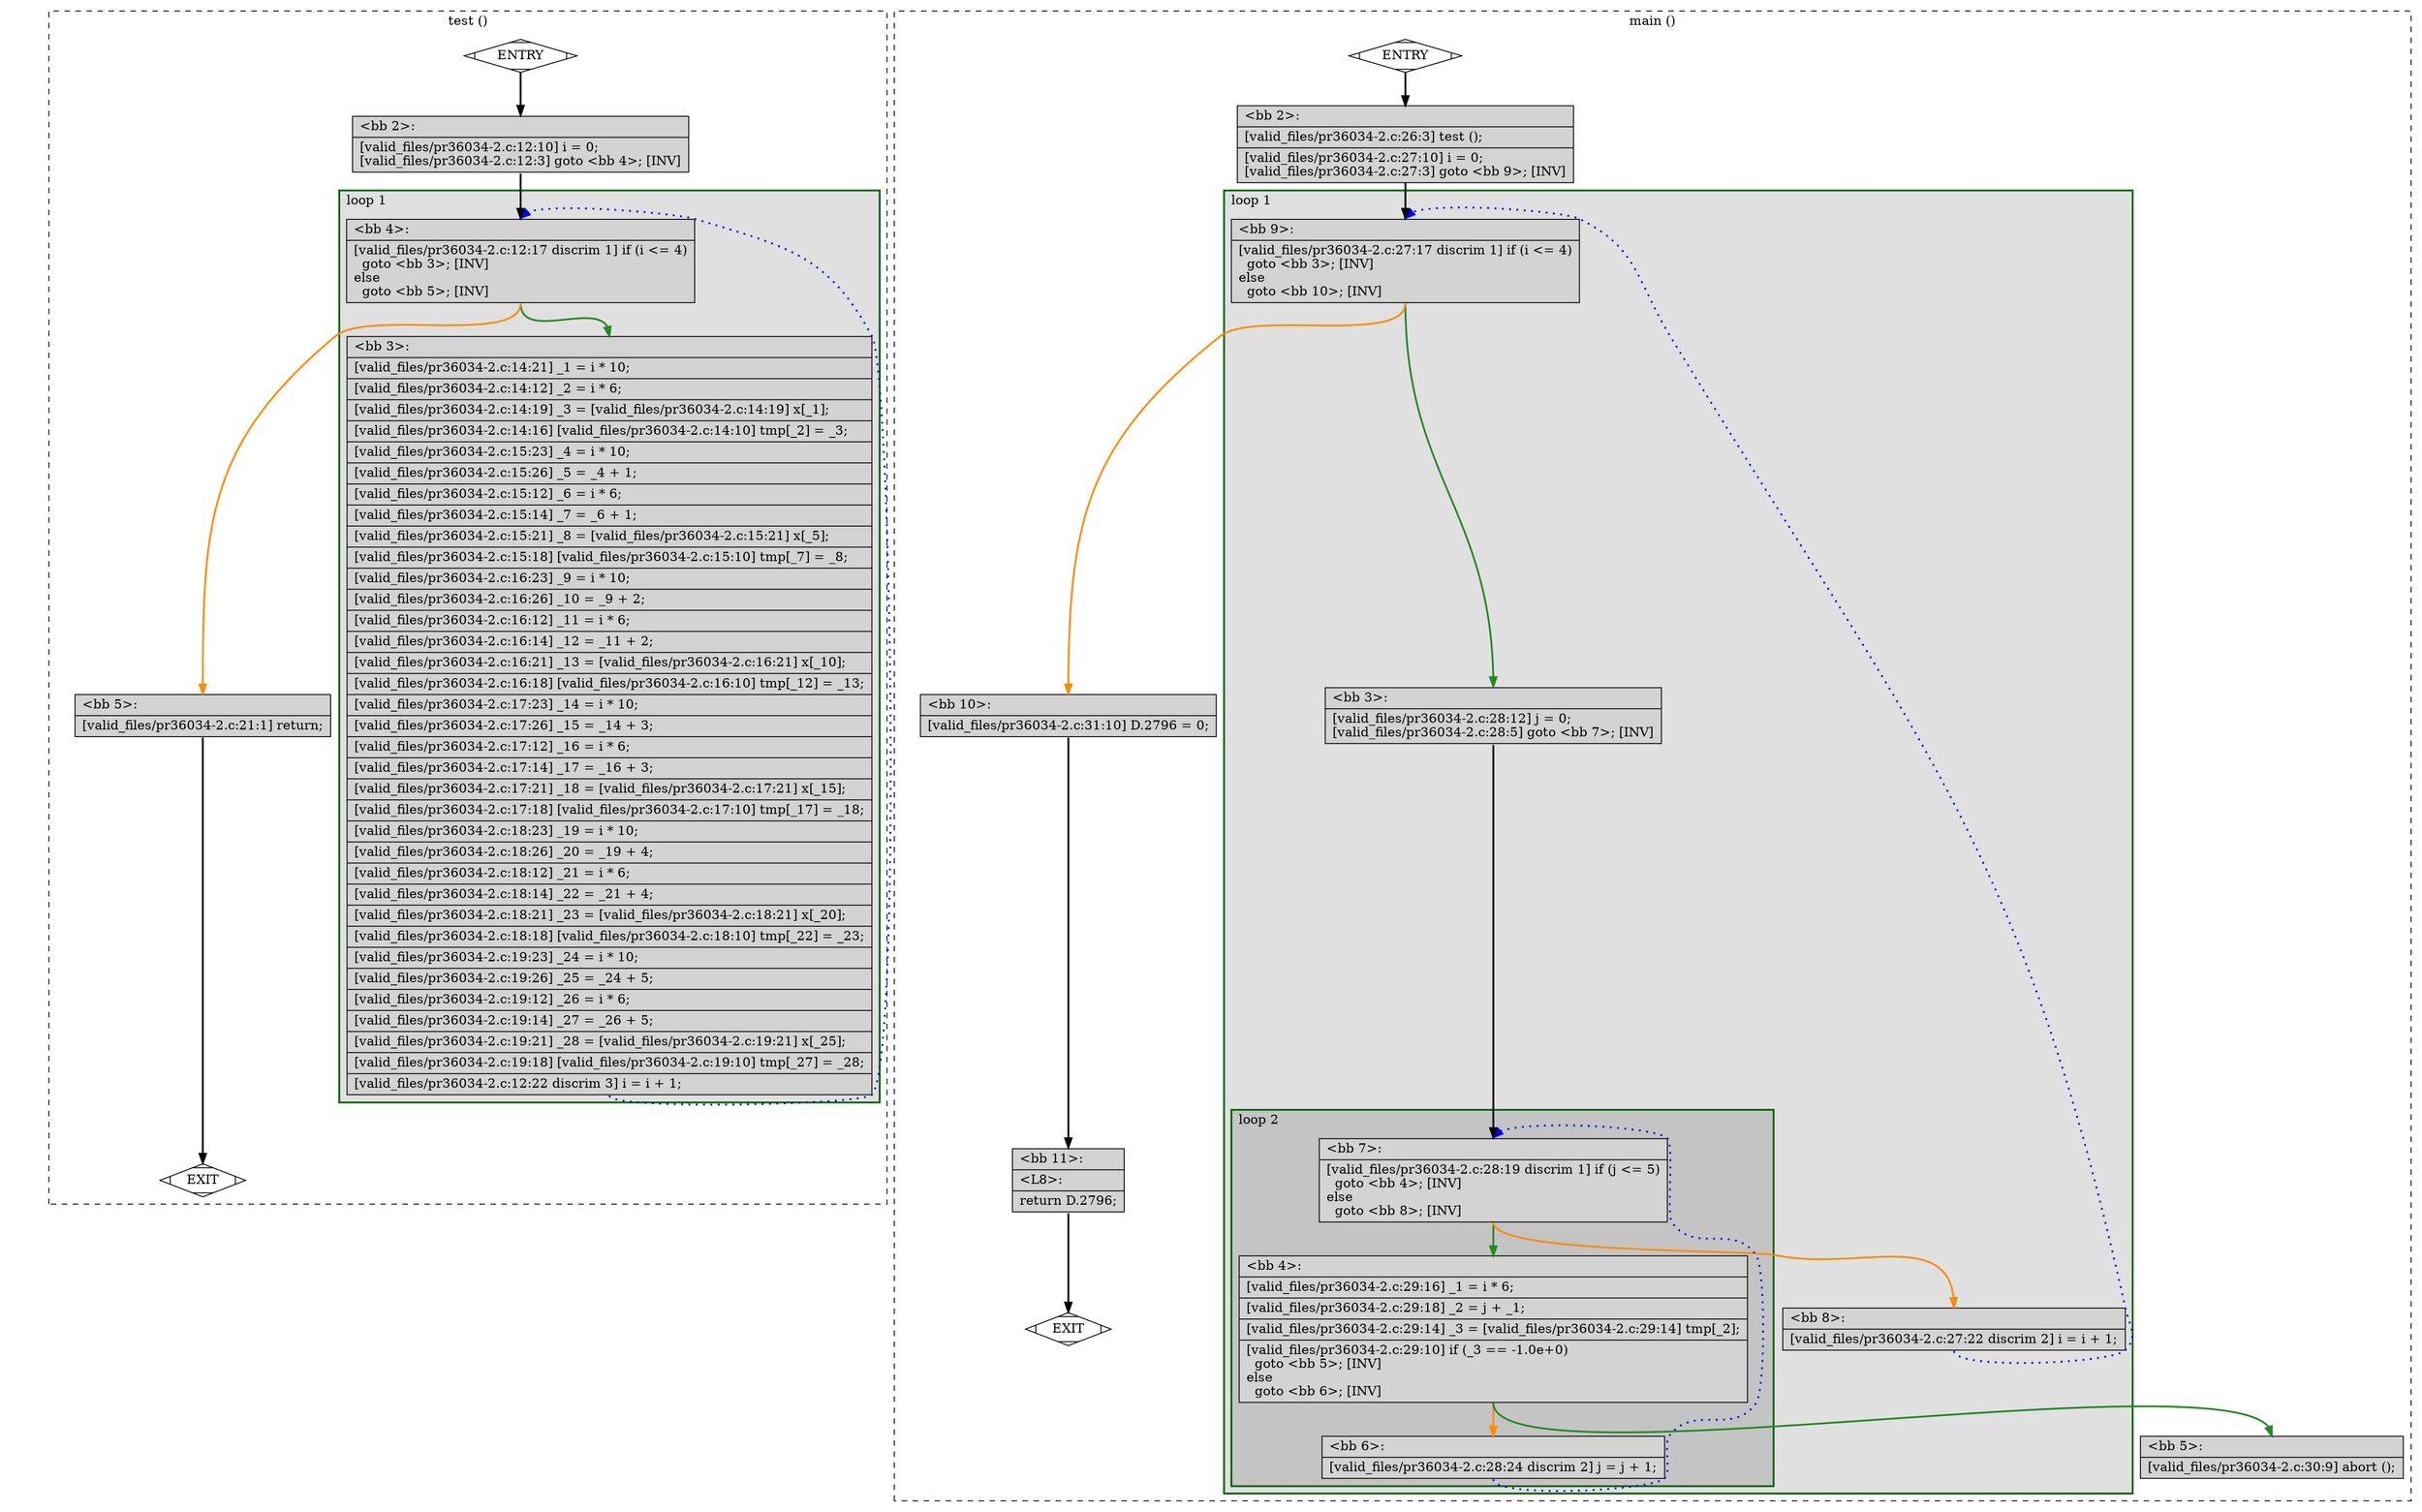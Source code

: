 digraph "a-pr36034-2.c.015t.cfg" {
overlap=false;
subgraph "cluster_test" {
	style="dashed";
	color="black";
	label="test ()";
	subgraph cluster_0_1 {
	style="filled";
	color="darkgreen";
	fillcolor="grey88";
	label="loop 1";
	labeljust=l;
	penwidth=2;
	fn_0_basic_block_4 [shape=record,style=filled,fillcolor=lightgrey,label="{\<bb\ 4\>:\l\
|[valid_files/pr36034-2.c:12:17\ discrim\ 1]\ if\ (i\ \<=\ 4)\l\
\ \ goto\ \<bb\ 3\>;\ [INV]\l\
else\l\
\ \ goto\ \<bb\ 5\>;\ [INV]\l\
}"];

	fn_0_basic_block_3 [shape=record,style=filled,fillcolor=lightgrey,label="{\<bb\ 3\>:\l\
|[valid_files/pr36034-2.c:14:21]\ _1\ =\ i\ *\ 10;\l\
|[valid_files/pr36034-2.c:14:12]\ _2\ =\ i\ *\ 6;\l\
|[valid_files/pr36034-2.c:14:19]\ _3\ =\ [valid_files/pr36034-2.c:14:19]\ x[_1];\l\
|[valid_files/pr36034-2.c:14:16]\ [valid_files/pr36034-2.c:14:10]\ tmp[_2]\ =\ _3;\l\
|[valid_files/pr36034-2.c:15:23]\ _4\ =\ i\ *\ 10;\l\
|[valid_files/pr36034-2.c:15:26]\ _5\ =\ _4\ +\ 1;\l\
|[valid_files/pr36034-2.c:15:12]\ _6\ =\ i\ *\ 6;\l\
|[valid_files/pr36034-2.c:15:14]\ _7\ =\ _6\ +\ 1;\l\
|[valid_files/pr36034-2.c:15:21]\ _8\ =\ [valid_files/pr36034-2.c:15:21]\ x[_5];\l\
|[valid_files/pr36034-2.c:15:18]\ [valid_files/pr36034-2.c:15:10]\ tmp[_7]\ =\ _8;\l\
|[valid_files/pr36034-2.c:16:23]\ _9\ =\ i\ *\ 10;\l\
|[valid_files/pr36034-2.c:16:26]\ _10\ =\ _9\ +\ 2;\l\
|[valid_files/pr36034-2.c:16:12]\ _11\ =\ i\ *\ 6;\l\
|[valid_files/pr36034-2.c:16:14]\ _12\ =\ _11\ +\ 2;\l\
|[valid_files/pr36034-2.c:16:21]\ _13\ =\ [valid_files/pr36034-2.c:16:21]\ x[_10];\l\
|[valid_files/pr36034-2.c:16:18]\ [valid_files/pr36034-2.c:16:10]\ tmp[_12]\ =\ _13;\l\
|[valid_files/pr36034-2.c:17:23]\ _14\ =\ i\ *\ 10;\l\
|[valid_files/pr36034-2.c:17:26]\ _15\ =\ _14\ +\ 3;\l\
|[valid_files/pr36034-2.c:17:12]\ _16\ =\ i\ *\ 6;\l\
|[valid_files/pr36034-2.c:17:14]\ _17\ =\ _16\ +\ 3;\l\
|[valid_files/pr36034-2.c:17:21]\ _18\ =\ [valid_files/pr36034-2.c:17:21]\ x[_15];\l\
|[valid_files/pr36034-2.c:17:18]\ [valid_files/pr36034-2.c:17:10]\ tmp[_17]\ =\ _18;\l\
|[valid_files/pr36034-2.c:18:23]\ _19\ =\ i\ *\ 10;\l\
|[valid_files/pr36034-2.c:18:26]\ _20\ =\ _19\ +\ 4;\l\
|[valid_files/pr36034-2.c:18:12]\ _21\ =\ i\ *\ 6;\l\
|[valid_files/pr36034-2.c:18:14]\ _22\ =\ _21\ +\ 4;\l\
|[valid_files/pr36034-2.c:18:21]\ _23\ =\ [valid_files/pr36034-2.c:18:21]\ x[_20];\l\
|[valid_files/pr36034-2.c:18:18]\ [valid_files/pr36034-2.c:18:10]\ tmp[_22]\ =\ _23;\l\
|[valid_files/pr36034-2.c:19:23]\ _24\ =\ i\ *\ 10;\l\
|[valid_files/pr36034-2.c:19:26]\ _25\ =\ _24\ +\ 5;\l\
|[valid_files/pr36034-2.c:19:12]\ _26\ =\ i\ *\ 6;\l\
|[valid_files/pr36034-2.c:19:14]\ _27\ =\ _26\ +\ 5;\l\
|[valid_files/pr36034-2.c:19:21]\ _28\ =\ [valid_files/pr36034-2.c:19:21]\ x[_25];\l\
|[valid_files/pr36034-2.c:19:18]\ [valid_files/pr36034-2.c:19:10]\ tmp[_27]\ =\ _28;\l\
|[valid_files/pr36034-2.c:12:22\ discrim\ 3]\ i\ =\ i\ +\ 1;\l\
}"];

	}
	fn_0_basic_block_0 [shape=Mdiamond,style=filled,fillcolor=white,label="ENTRY"];

	fn_0_basic_block_1 [shape=Mdiamond,style=filled,fillcolor=white,label="EXIT"];

	fn_0_basic_block_2 [shape=record,style=filled,fillcolor=lightgrey,label="{\<bb\ 2\>:\l\
|[valid_files/pr36034-2.c:12:10]\ i\ =\ 0;\l\
[valid_files/pr36034-2.c:12:3]\ goto\ \<bb\ 4\>;\ [INV]\l\
}"];

	fn_0_basic_block_5 [shape=record,style=filled,fillcolor=lightgrey,label="{\<bb\ 5\>:\l\
|[valid_files/pr36034-2.c:21:1]\ return;\l\
}"];

	fn_0_basic_block_0:s -> fn_0_basic_block_2:n [style="solid,bold",color=black,weight=100,constraint=true];
	fn_0_basic_block_2:s -> fn_0_basic_block_4:n [style="solid,bold",color=black,weight=100,constraint=true];
	fn_0_basic_block_3:s -> fn_0_basic_block_4:n [style="dotted,bold",color=blue,weight=10,constraint=false];
	fn_0_basic_block_4:s -> fn_0_basic_block_3:n [style="solid,bold",color=forestgreen,weight=10,constraint=true];
	fn_0_basic_block_4:s -> fn_0_basic_block_5:n [style="solid,bold",color=darkorange,weight=10,constraint=true];
	fn_0_basic_block_5:s -> fn_0_basic_block_1:n [style="solid,bold",color=black,weight=10,constraint=true];
	fn_0_basic_block_0:s -> fn_0_basic_block_1:n [style="invis",constraint=true];
}
subgraph "cluster_main" {
	style="dashed";
	color="black";
	label="main ()";
	subgraph cluster_1_1 {
	style="filled";
	color="darkgreen";
	fillcolor="grey88";
	label="loop 1";
	labeljust=l;
	penwidth=2;
	subgraph cluster_1_2 {
	style="filled";
	color="darkgreen";
	fillcolor="grey77";
	label="loop 2";
	labeljust=l;
	penwidth=2;
	fn_1_basic_block_7 [shape=record,style=filled,fillcolor=lightgrey,label="{\<bb\ 7\>:\l\
|[valid_files/pr36034-2.c:28:19\ discrim\ 1]\ if\ (j\ \<=\ 5)\l\
\ \ goto\ \<bb\ 4\>;\ [INV]\l\
else\l\
\ \ goto\ \<bb\ 8\>;\ [INV]\l\
}"];

	fn_1_basic_block_4 [shape=record,style=filled,fillcolor=lightgrey,label="{\<bb\ 4\>:\l\
|[valid_files/pr36034-2.c:29:16]\ _1\ =\ i\ *\ 6;\l\
|[valid_files/pr36034-2.c:29:18]\ _2\ =\ j\ +\ _1;\l\
|[valid_files/pr36034-2.c:29:14]\ _3\ =\ [valid_files/pr36034-2.c:29:14]\ tmp[_2];\l\
|[valid_files/pr36034-2.c:29:10]\ if\ (_3\ ==\ -1.0e+0)\l\
\ \ goto\ \<bb\ 5\>;\ [INV]\l\
else\l\
\ \ goto\ \<bb\ 6\>;\ [INV]\l\
}"];

	fn_1_basic_block_6 [shape=record,style=filled,fillcolor=lightgrey,label="{\<bb\ 6\>:\l\
|[valid_files/pr36034-2.c:28:24\ discrim\ 2]\ j\ =\ j\ +\ 1;\l\
}"];

	}
	fn_1_basic_block_9 [shape=record,style=filled,fillcolor=lightgrey,label="{\<bb\ 9\>:\l\
|[valid_files/pr36034-2.c:27:17\ discrim\ 1]\ if\ (i\ \<=\ 4)\l\
\ \ goto\ \<bb\ 3\>;\ [INV]\l\
else\l\
\ \ goto\ \<bb\ 10\>;\ [INV]\l\
}"];

	fn_1_basic_block_3 [shape=record,style=filled,fillcolor=lightgrey,label="{\<bb\ 3\>:\l\
|[valid_files/pr36034-2.c:28:12]\ j\ =\ 0;\l\
[valid_files/pr36034-2.c:28:5]\ goto\ \<bb\ 7\>;\ [INV]\l\
}"];

	fn_1_basic_block_8 [shape=record,style=filled,fillcolor=lightgrey,label="{\<bb\ 8\>:\l\
|[valid_files/pr36034-2.c:27:22\ discrim\ 2]\ i\ =\ i\ +\ 1;\l\
}"];

	}
	fn_1_basic_block_0 [shape=Mdiamond,style=filled,fillcolor=white,label="ENTRY"];

	fn_1_basic_block_1 [shape=Mdiamond,style=filled,fillcolor=white,label="EXIT"];

	fn_1_basic_block_2 [shape=record,style=filled,fillcolor=lightgrey,label="{\<bb\ 2\>:\l\
|[valid_files/pr36034-2.c:26:3]\ test\ ();\l\
|[valid_files/pr36034-2.c:27:10]\ i\ =\ 0;\l\
[valid_files/pr36034-2.c:27:3]\ goto\ \<bb\ 9\>;\ [INV]\l\
}"];

	fn_1_basic_block_5 [shape=record,style=filled,fillcolor=lightgrey,label="{\<bb\ 5\>:\l\
|[valid_files/pr36034-2.c:30:9]\ abort\ ();\l\
}"];

	fn_1_basic_block_10 [shape=record,style=filled,fillcolor=lightgrey,label="{\<bb\ 10\>:\l\
|[valid_files/pr36034-2.c:31:10]\ D.2796\ =\ 0;\l\
}"];

	fn_1_basic_block_11 [shape=record,style=filled,fillcolor=lightgrey,label="{\<bb\ 11\>:\l\
|\<L8\>:\l\
|return\ D.2796;\l\
}"];

	fn_1_basic_block_0:s -> fn_1_basic_block_2:n [style="solid,bold",color=black,weight=100,constraint=true];
	fn_1_basic_block_2:s -> fn_1_basic_block_9:n [style="solid,bold",color=black,weight=100,constraint=true];
	fn_1_basic_block_3:s -> fn_1_basic_block_7:n [style="solid,bold",color=black,weight=100,constraint=true];
	fn_1_basic_block_4:s -> fn_1_basic_block_5:n [style="solid,bold",color=forestgreen,weight=10,constraint=true];
	fn_1_basic_block_4:s -> fn_1_basic_block_6:n [style="solid,bold",color=darkorange,weight=10,constraint=true];
	fn_1_basic_block_6:s -> fn_1_basic_block_7:n [style="dotted,bold",color=blue,weight=10,constraint=false];
	fn_1_basic_block_7:s -> fn_1_basic_block_4:n [style="solid,bold",color=forestgreen,weight=10,constraint=true];
	fn_1_basic_block_7:s -> fn_1_basic_block_8:n [style="solid,bold",color=darkorange,weight=10,constraint=true];
	fn_1_basic_block_8:s -> fn_1_basic_block_9:n [style="dotted,bold",color=blue,weight=10,constraint=false];
	fn_1_basic_block_9:s -> fn_1_basic_block_3:n [style="solid,bold",color=forestgreen,weight=10,constraint=true];
	fn_1_basic_block_9:s -> fn_1_basic_block_10:n [style="solid,bold",color=darkorange,weight=10,constraint=true];
	fn_1_basic_block_10:s -> fn_1_basic_block_11:n [style="solid,bold",color=black,weight=100,constraint=true];
	fn_1_basic_block_11:s -> fn_1_basic_block_1:n [style="solid,bold",color=black,weight=10,constraint=true];
	fn_1_basic_block_0:s -> fn_1_basic_block_1:n [style="invis",constraint=true];
}
}
